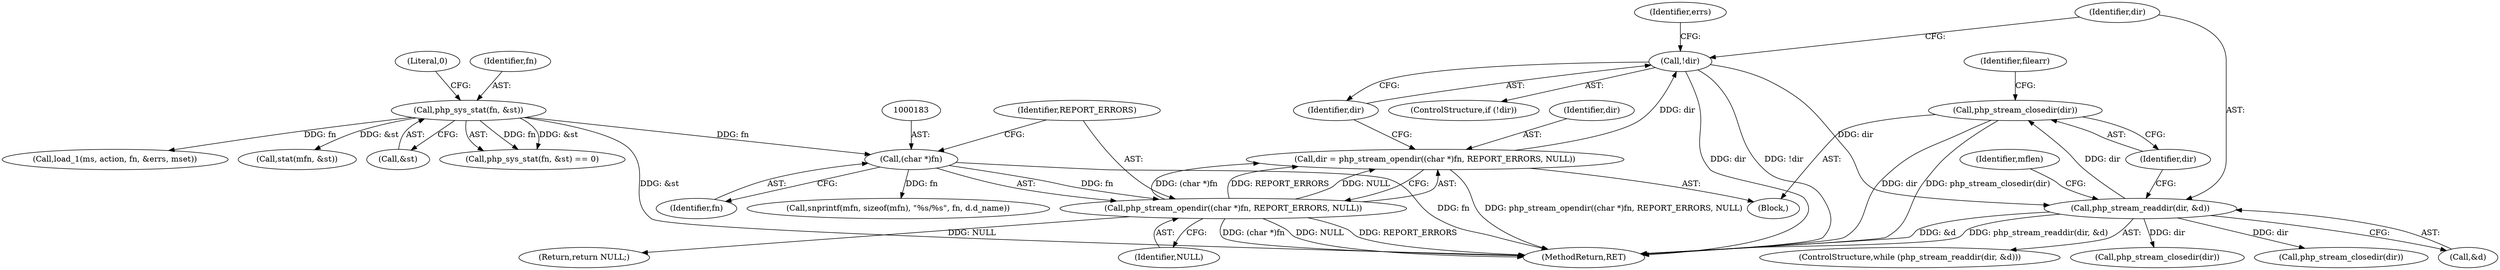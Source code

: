digraph "0_php_a72cd07f2983dc43a6bb35209dc4687852e53c09@API" {
"1000298" [label="(Call,php_stream_closedir(dir))"];
"1000195" [label="(Call,php_stream_readdir(dir, &d))"];
"1000188" [label="(Call,!dir)"];
"1000179" [label="(Call,dir = php_stream_opendir((char *)fn, REPORT_ERRORS, NULL))"];
"1000181" [label="(Call,php_stream_opendir((char *)fn, REPORT_ERRORS, NULL))"];
"1000182" [label="(Call,(char *)fn)"];
"1000167" [label="(Call,php_sys_stat(fn, &st))"];
"1000204" [label="(Call,snprintf(mfn, sizeof(mfn), \"%s/%s\", fn, d.d_name))"];
"1000167" [label="(Call,php_sys_stat(fn, &st))"];
"1000186" [label="(Identifier,NULL)"];
"1000234" [label="(Call,stat(mfn, &st))"];
"1000188" [label="(Call,!dir)"];
"1000196" [label="(Identifier,dir)"];
"1000273" [label="(Call,php_stream_closedir(dir))"];
"1000513" [label="(MethodReturn,RET)"];
"1000189" [label="(Identifier,dir)"];
"1000299" [label="(Identifier,dir)"];
"1000187" [label="(ControlStructure,if (!dir))"];
"1000182" [label="(Call,(char *)fn)"];
"1000185" [label="(Identifier,REPORT_ERRORS)"];
"1000228" [label="(Call,php_stream_closedir(dir))"];
"1000168" [label="(Identifier,fn)"];
"1000166" [label="(Call,php_sys_stat(fn, &st) == 0)"];
"1000203" [label="(Identifier,mflen)"];
"1000192" [label="(Identifier,errs)"];
"1000179" [label="(Call,dir = php_stream_opendir((char *)fn, REPORT_ERRORS, NULL))"];
"1000181" [label="(Call,php_stream_opendir((char *)fn, REPORT_ERRORS, NULL))"];
"1000509" [label="(Return,return NULL;)"];
"1000298" [label="(Call,php_stream_closedir(dir))"];
"1000197" [label="(Call,&d)"];
"1000184" [label="(Identifier,fn)"];
"1000180" [label="(Identifier,dir)"];
"1000195" [label="(Call,php_stream_readdir(dir, &d))"];
"1000169" [label="(Call,&st)"];
"1000176" [label="(Block,)"];
"1000333" [label="(Call,load_1(ms, action, fn, &errs, mset))"];
"1000171" [label="(Literal,0)"];
"1000301" [label="(Identifier,filearr)"];
"1000194" [label="(ControlStructure,while (php_stream_readdir(dir, &d)))"];
"1000298" -> "1000176"  [label="AST: "];
"1000298" -> "1000299"  [label="CFG: "];
"1000299" -> "1000298"  [label="AST: "];
"1000301" -> "1000298"  [label="CFG: "];
"1000298" -> "1000513"  [label="DDG: php_stream_closedir(dir)"];
"1000298" -> "1000513"  [label="DDG: dir"];
"1000195" -> "1000298"  [label="DDG: dir"];
"1000195" -> "1000194"  [label="AST: "];
"1000195" -> "1000197"  [label="CFG: "];
"1000196" -> "1000195"  [label="AST: "];
"1000197" -> "1000195"  [label="AST: "];
"1000203" -> "1000195"  [label="CFG: "];
"1000299" -> "1000195"  [label="CFG: "];
"1000195" -> "1000513"  [label="DDG: php_stream_readdir(dir, &d)"];
"1000195" -> "1000513"  [label="DDG: &d"];
"1000188" -> "1000195"  [label="DDG: dir"];
"1000195" -> "1000228"  [label="DDG: dir"];
"1000195" -> "1000273"  [label="DDG: dir"];
"1000188" -> "1000187"  [label="AST: "];
"1000188" -> "1000189"  [label="CFG: "];
"1000189" -> "1000188"  [label="AST: "];
"1000192" -> "1000188"  [label="CFG: "];
"1000196" -> "1000188"  [label="CFG: "];
"1000188" -> "1000513"  [label="DDG: !dir"];
"1000188" -> "1000513"  [label="DDG: dir"];
"1000179" -> "1000188"  [label="DDG: dir"];
"1000179" -> "1000176"  [label="AST: "];
"1000179" -> "1000181"  [label="CFG: "];
"1000180" -> "1000179"  [label="AST: "];
"1000181" -> "1000179"  [label="AST: "];
"1000189" -> "1000179"  [label="CFG: "];
"1000179" -> "1000513"  [label="DDG: php_stream_opendir((char *)fn, REPORT_ERRORS, NULL)"];
"1000181" -> "1000179"  [label="DDG: (char *)fn"];
"1000181" -> "1000179"  [label="DDG: REPORT_ERRORS"];
"1000181" -> "1000179"  [label="DDG: NULL"];
"1000181" -> "1000186"  [label="CFG: "];
"1000182" -> "1000181"  [label="AST: "];
"1000185" -> "1000181"  [label="AST: "];
"1000186" -> "1000181"  [label="AST: "];
"1000181" -> "1000513"  [label="DDG: REPORT_ERRORS"];
"1000181" -> "1000513"  [label="DDG: (char *)fn"];
"1000181" -> "1000513"  [label="DDG: NULL"];
"1000182" -> "1000181"  [label="DDG: fn"];
"1000181" -> "1000509"  [label="DDG: NULL"];
"1000182" -> "1000184"  [label="CFG: "];
"1000183" -> "1000182"  [label="AST: "];
"1000184" -> "1000182"  [label="AST: "];
"1000185" -> "1000182"  [label="CFG: "];
"1000182" -> "1000513"  [label="DDG: fn"];
"1000167" -> "1000182"  [label="DDG: fn"];
"1000182" -> "1000204"  [label="DDG: fn"];
"1000167" -> "1000166"  [label="AST: "];
"1000167" -> "1000169"  [label="CFG: "];
"1000168" -> "1000167"  [label="AST: "];
"1000169" -> "1000167"  [label="AST: "];
"1000171" -> "1000167"  [label="CFG: "];
"1000167" -> "1000513"  [label="DDG: &st"];
"1000167" -> "1000166"  [label="DDG: fn"];
"1000167" -> "1000166"  [label="DDG: &st"];
"1000167" -> "1000234"  [label="DDG: &st"];
"1000167" -> "1000333"  [label="DDG: fn"];
}
